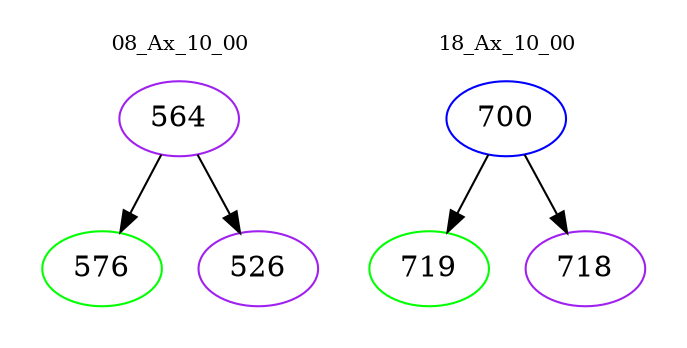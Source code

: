 digraph{
subgraph cluster_0 {
color = white
label = "08_Ax_10_00";
fontsize=10;
T0_564 [label="564", color="purple"]
T0_564 -> T0_576 [color="black"]
T0_576 [label="576", color="green"]
T0_564 -> T0_526 [color="black"]
T0_526 [label="526", color="purple"]
}
subgraph cluster_1 {
color = white
label = "18_Ax_10_00";
fontsize=10;
T1_700 [label="700", color="blue"]
T1_700 -> T1_719 [color="black"]
T1_719 [label="719", color="green"]
T1_700 -> T1_718 [color="black"]
T1_718 [label="718", color="purple"]
}
}
